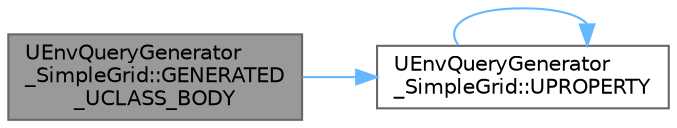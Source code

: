 digraph "UEnvQueryGenerator_SimpleGrid::GENERATED_UCLASS_BODY"
{
 // INTERACTIVE_SVG=YES
 // LATEX_PDF_SIZE
  bgcolor="transparent";
  edge [fontname=Helvetica,fontsize=10,labelfontname=Helvetica,labelfontsize=10];
  node [fontname=Helvetica,fontsize=10,shape=box,height=0.2,width=0.4];
  rankdir="LR";
  Node1 [id="Node000001",label="UEnvQueryGenerator\l_SimpleGrid::GENERATED\l_UCLASS_BODY",height=0.2,width=0.4,color="gray40", fillcolor="grey60", style="filled", fontcolor="black",tooltip="half of square's extent, like a radius"];
  Node1 -> Node2 [id="edge1_Node000001_Node000002",color="steelblue1",style="solid",tooltip=" "];
  Node2 [id="Node000002",label="UEnvQueryGenerator\l_SimpleGrid::UPROPERTY",height=0.2,width=0.4,color="grey40", fillcolor="white", style="filled",URL="$d9/ddc/classUEnvQueryGenerator__SimpleGrid.html#a60e6419f3d493bfa5a059bd77ef149a7",tooltip="generation density"];
  Node2 -> Node2 [id="edge2_Node000002_Node000002",color="steelblue1",style="solid",tooltip=" "];
}
